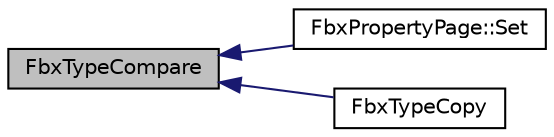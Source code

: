 digraph "FbxTypeCompare"
{
  edge [fontname="Helvetica",fontsize="10",labelfontname="Helvetica",labelfontsize="10"];
  node [fontname="Helvetica",fontsize="10",shape=record];
  rankdir="LR";
  Node5 [label="FbxTypeCompare",height=0.2,width=0.4,color="black", fillcolor="grey75", style="filled", fontcolor="black"];
  Node5 -> Node6 [dir="back",color="midnightblue",fontsize="10",style="solid"];
  Node6 [label="FbxPropertyPage::Set",height=0.2,width=0.4,color="black", fillcolor="white", style="filled",URL="$class_fbx_property_page.html#a7e58b958d273e25965c6dbbcd6c394e6"];
  Node5 -> Node7 [dir="back",color="midnightblue",fontsize="10",style="solid"];
  Node7 [label="FbxTypeCopy",height=0.2,width=0.4,color="black", fillcolor="white", style="filled",URL="$fbxpropertytypes_8h.html#ad7fd1c043e7085b53e955f451d147d31"];
}
